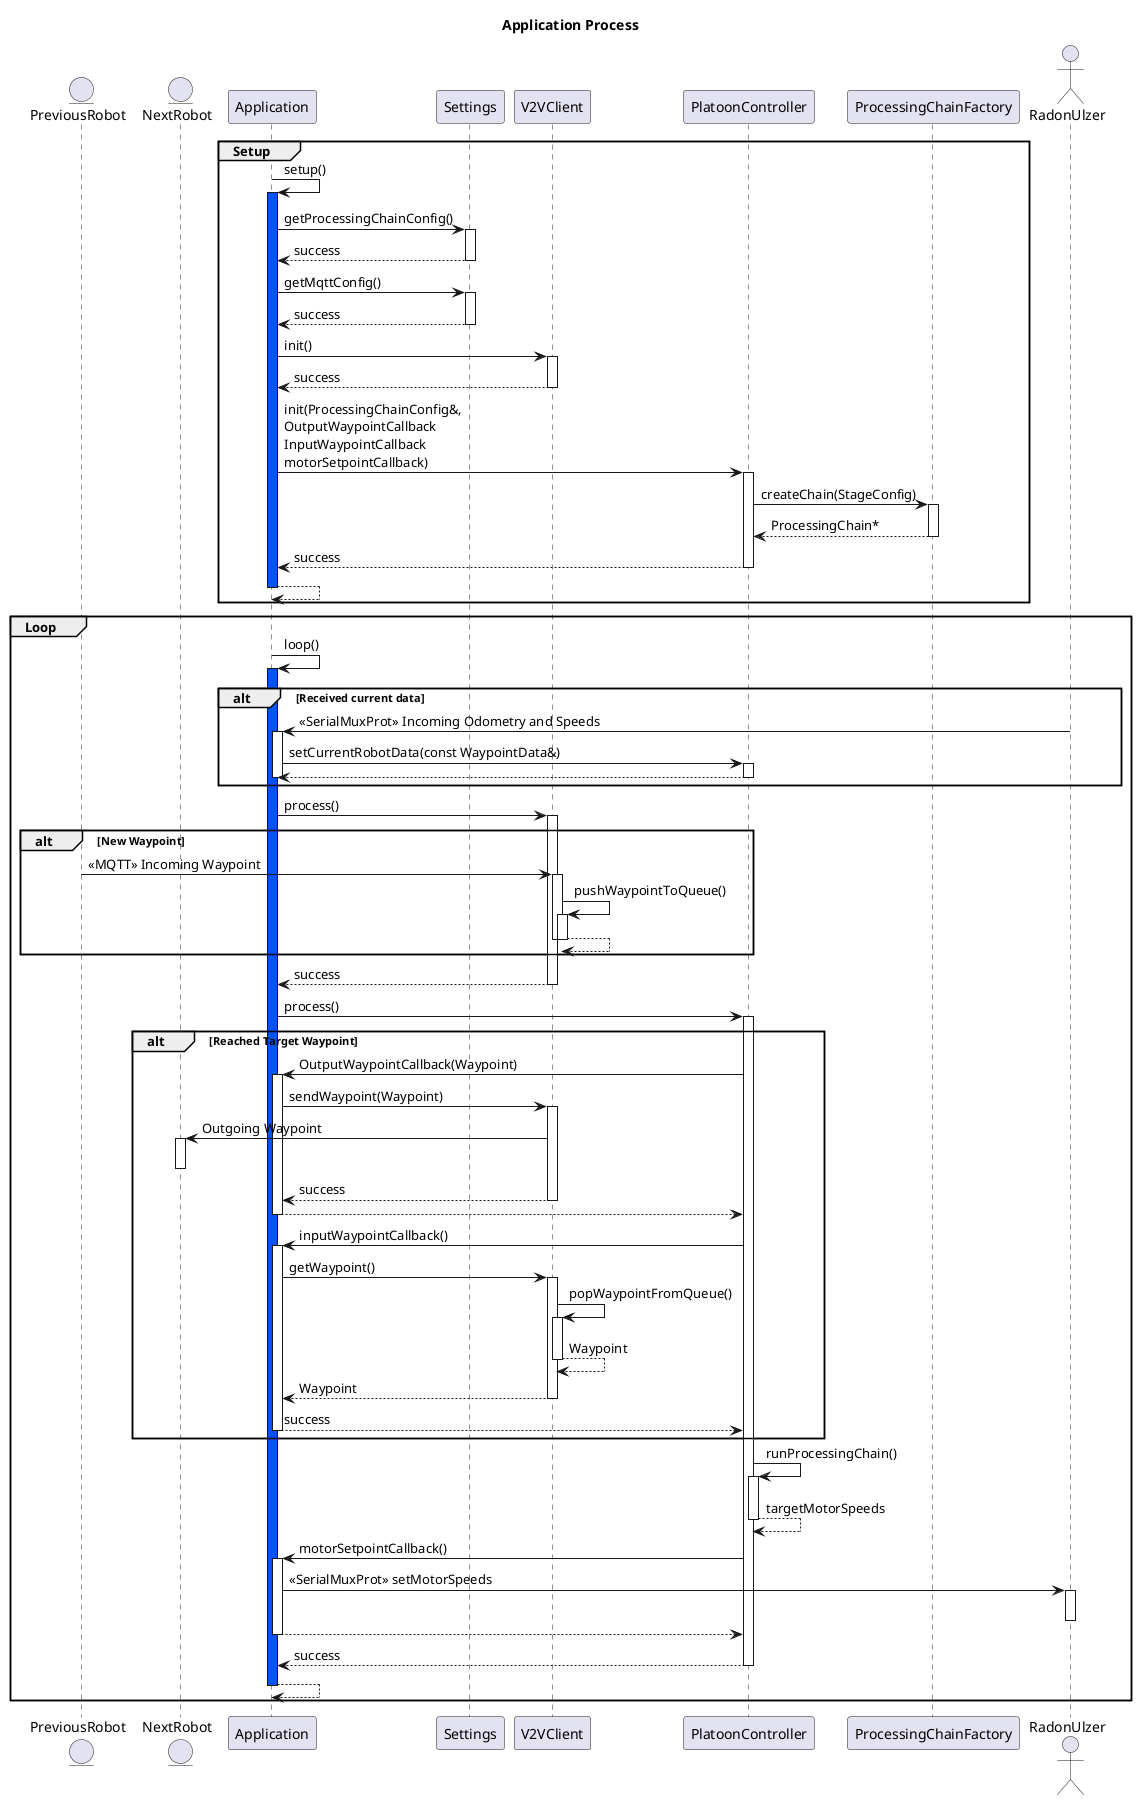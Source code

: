 @startuml ApplicationProcess

autoactivate on

title Application Process

entity "PreviousRobot" as prev
entity "NextRobot" as next
participant "Application" as app
participant "Settings" as settings
participant "V2VClient" as v2v
participant "PlatoonController" as platCtrl
participant "ProcessingChainFactory" as factory
actor "RadonUlzer" as radonUlzer

group Setup
    app -> app #0055F0: setup()
        app -> settings: getProcessingChainConfig()
        return success

        app -> settings: getMqttConfig()
        return success

        app -> v2v : init()
        return success

        app -> platCtrl: init(ProcessingChainConfig&,\nOutputWaypointCallback\nInputWaypointCallback\nmotorSetpointCallback)
            platCtrl -> factory: createChain(StageConfig)
            return ProcessingChain*
        return success
    return 
end

group Loop
    app -> app #0055F0: loop()

        alt Received current data
            radonUlzer -> app : <<SerialMuxProt>> Incoming Odometry and Speeds
                app -> platCtrl: setCurrentRobotData(const WaypointData&)
                return
            deactivate
        end

        app -> v2v : process()
            alt New Waypoint
                prev -> v2v : <<MQTT>> Incoming Waypoint
                    v2v -> v2v : pushWaypointToQueue()
                    return
                deactivate
            end
        return success

        app -> platCtrl: process()

            alt Reached Target Waypoint
                platCtrl -> app : OutputWaypointCallback(Waypoint)
                    app -> v2v : sendWaypoint(Waypoint)
                        v2v -> next : Outgoing Waypoint
                        deactivate
                    return success
                return

                platCtrl -> app: inputWaypointCallback()
                    app -> v2v : getWaypoint()
                        v2v -> v2v : popWaypointFromQueue()
                        return Waypoint
                    return Waypoint
                return success
            end

            platCtrl -> platCtrl: runProcessingChain()
            return targetMotorSpeeds

            platCtrl -> app: motorSetpointCallback()
                app -> radonUlzer: <<SerialMuxProt>> setMotorSpeeds
                deactivate
            return

        return success
    return
end

@enduml